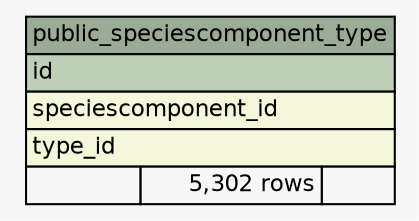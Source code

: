 // dot 2.36.0 on Linux 3.13.0-43-generic
// SchemaSpy rev 590
digraph "public_speciescomponent_type" {
  graph [
    rankdir="RL"
    bgcolor="#f7f7f7"
    nodesep="0.18"
    ranksep="0.46"
    fontname="Helvetica"
    fontsize="11"
  ];
  node [
    fontname="Helvetica"
    fontsize="11"
    shape="plaintext"
  ];
  edge [
    arrowsize="0.8"
  ];
  "public_speciescomponent_type" [
    label=<
    <TABLE BORDER="0" CELLBORDER="1" CELLSPACING="0" BGCOLOR="#ffffff">
      <TR><TD COLSPAN="3" BGCOLOR="#9bab96" ALIGN="CENTER">public_speciescomponent_type</TD></TR>
      <TR><TD PORT="id" COLSPAN="3" BGCOLOR="#bed1b8" ALIGN="LEFT">id</TD></TR>
      <TR><TD PORT="speciescomponent_id" COLSPAN="3" BGCOLOR="#f4f7da" ALIGN="LEFT">speciescomponent_id</TD></TR>
      <TR><TD PORT="type_id" COLSPAN="3" BGCOLOR="#f4f7da" ALIGN="LEFT">type_id</TD></TR>
      <TR><TD ALIGN="LEFT" BGCOLOR="#f7f7f7">  </TD><TD ALIGN="RIGHT" BGCOLOR="#f7f7f7">5,302 rows</TD><TD ALIGN="RIGHT" BGCOLOR="#f7f7f7">  </TD></TR>
    </TABLE>>
    URL="tables/public_speciescomponent_type.html"
    tooltip="public_speciescomponent_type"
  ];
}

